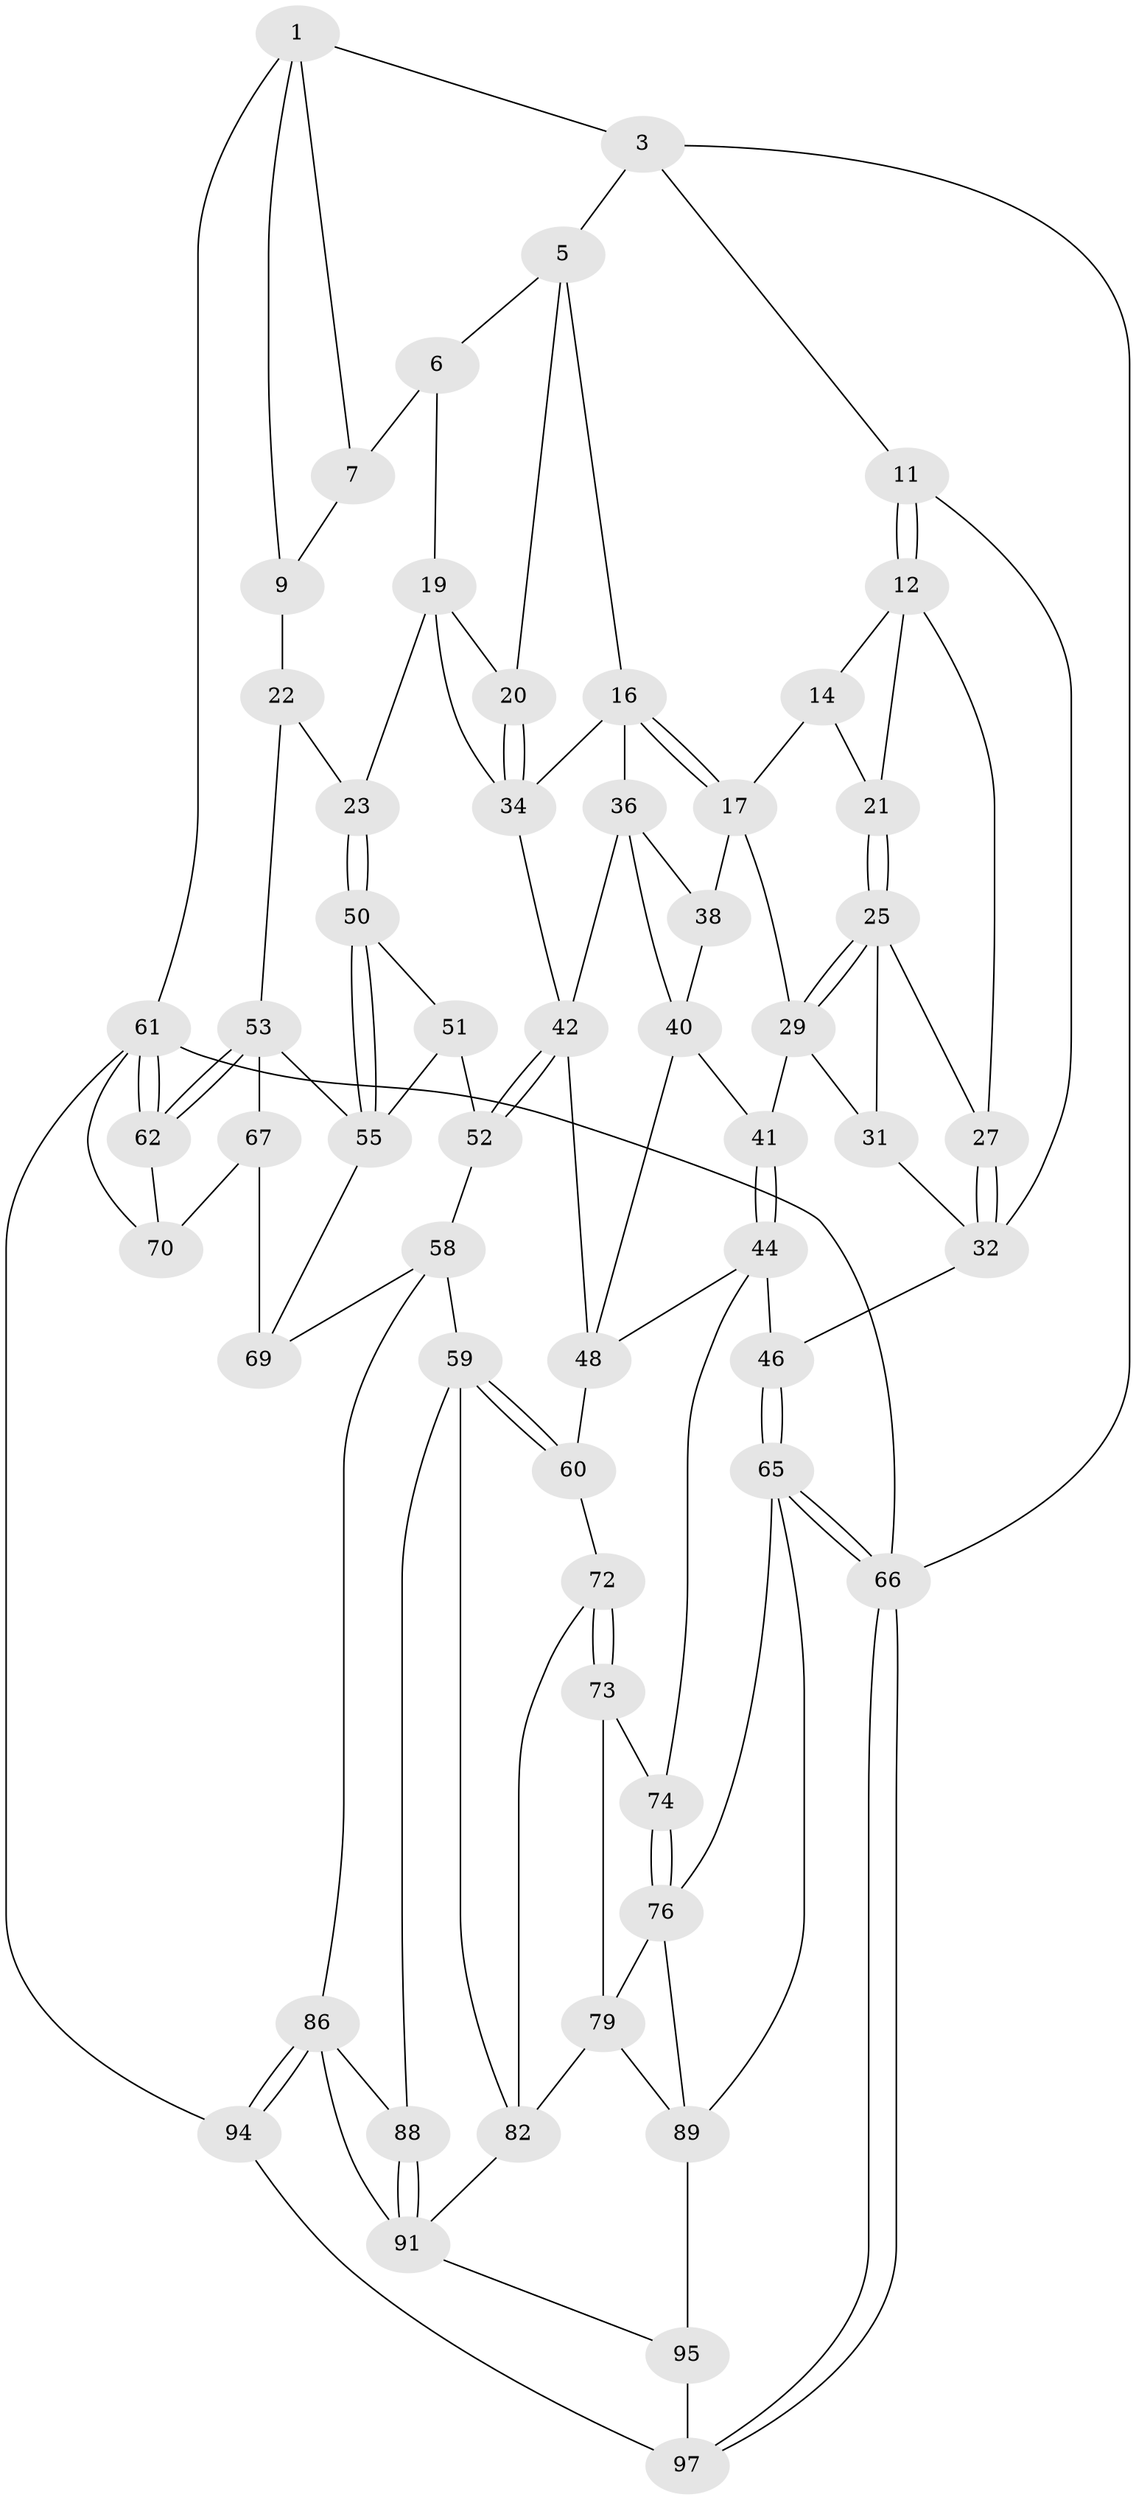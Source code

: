 // Generated by graph-tools (version 1.1) at 2025/52/02/27/25 19:52:39]
// undirected, 58 vertices, 122 edges
graph export_dot {
graph [start="1"]
  node [color=gray90,style=filled];
  1 [pos="+1+0",super="+2"];
  3 [pos="+0+0",super="+4"];
  5 [pos="+0.35560366926192755+0",super="+15"];
  6 [pos="+0.6694196034130782+0",super="+8"];
  7 [pos="+0.8740324708891536+0.044681139885734224"];
  9 [pos="+1+0.22173393190277407",super="+10"];
  11 [pos="+0+0.09111742201662891"];
  12 [pos="+0.02921744772343481+0.14326927339099443",super="+13"];
  14 [pos="+0.2225984293275348+0",super="+18"];
  16 [pos="+0.2545099009267989+0.19581357342729838",super="+35"];
  17 [pos="+0.25171103375328163+0.19529579013683604",super="+28"];
  19 [pos="+0.6806752143030295+0.11268030867191638",super="+24"];
  20 [pos="+0.4461625546147615+0.0916018044962807"];
  21 [pos="+0.16074234855385816+0.1829299696147833"];
  22 [pos="+0.774203950379442+0.26745802878765557",super="+49"];
  23 [pos="+0.7456189104194544+0.28795459527696227"];
  25 [pos="+0.15744732245453452+0.18765946261508964",super="+26"];
  27 [pos="+0.05181386282513834+0.16698742557801965"];
  29 [pos="+0.17858120155772275+0.2568513432776308",super="+30"];
  31 [pos="+0.1026363014180348+0.2818954267148537"];
  32 [pos="+0.09448119190659254+0.277413415125897",super="+33"];
  34 [pos="+0.4384763775081967+0.18505388981980234",super="+39"];
  36 [pos="+0.3281039678902182+0.35559226403301314",super="+37"];
  38 [pos="+0.24859879073572796+0.3324217398037262"];
  40 [pos="+0.16008222977089756+0.3393789277495043",super="+47"];
  41 [pos="+0.10827492363545226+0.29134191893010514"];
  42 [pos="+0.42795851713941774+0.3322242961480682",super="+43"];
  44 [pos="+0.026401414822331756+0.5115052841563075",super="+45"];
  46 [pos="+0+0.5158650518945495"];
  48 [pos="+0.09343293055425023+0.5014136112226065",super="+56"];
  50 [pos="+0.7685225343053916+0.38457847956573943"];
  51 [pos="+0.7208202313579354+0.420699053409147",super="+64"];
  52 [pos="+0.5704082129455805+0.49951723312556345",super="+57"];
  53 [pos="+1+0.46877418475386295",super="+54"];
  55 [pos="+0.8876704839955966+0.4838871552830418",super="+63"];
  58 [pos="+0.4405885856003284+0.6355321091559295",super="+75"];
  59 [pos="+0.37732308688051797+0.6378578427333349",super="+84"];
  60 [pos="+0.346524210861585+0.6269347071749073"];
  61 [pos="+1+1",super="+93"];
  62 [pos="+1+0.7808455702239621"];
  65 [pos="+0+0.8266838477829637",super="+77"];
  66 [pos="+0+1"];
  67 [pos="+0.9200893705500744+0.5223516948879838",super="+68"];
  69 [pos="+0.6910539818249677+0.7485189663729495"];
  70 [pos="+0.8945308103937001+0.7489911263855852",super="+71"];
  72 [pos="+0.3436398198645881+0.6298870172264077",super="+81"];
  73 [pos="+0.10647545525319821+0.6485880188170183",super="+78"];
  74 [pos="+0.04918678253889015+0.6301665046170118"];
  76 [pos="+0.059342175498157256+0.6583729402861638",super="+80"];
  79 [pos="+0.19397489793517317+0.7245495661701192",super="+83"];
  82 [pos="+0.27683072852757695+0.8114215869964192",super="+85"];
  86 [pos="+0.6287626482961727+0.8661178499664783",super="+87"];
  88 [pos="+0.4365911890547243+0.8093973731090992"];
  89 [pos="+0.11669291673824135+0.8314420401416537",super="+90"];
  91 [pos="+0.38521599031508746+0.9274625237808086",super="+92"];
  94 [pos="+0.7659326702069456+1"];
  95 [pos="+0.29192563516598696+1",super="+96"];
  97 [pos="+0+1",super="+98"];
  1 -- 7;
  1 -- 3;
  1 -- 61;
  1 -- 9;
  3 -- 11;
  3 -- 66;
  3 -- 5;
  5 -- 6;
  5 -- 16;
  5 -- 20;
  6 -- 19;
  6 -- 7;
  7 -- 9;
  9 -- 22 [weight=2];
  11 -- 12;
  11 -- 12;
  11 -- 32;
  12 -- 27;
  12 -- 21;
  12 -- 14;
  14 -- 17;
  14 -- 21;
  16 -- 17;
  16 -- 17;
  16 -- 34;
  16 -- 36;
  17 -- 29;
  17 -- 38;
  19 -- 20;
  19 -- 23;
  19 -- 34;
  20 -- 34;
  20 -- 34;
  21 -- 25;
  21 -- 25;
  22 -- 23;
  22 -- 53;
  23 -- 50;
  23 -- 50;
  25 -- 29;
  25 -- 29;
  25 -- 27;
  25 -- 31;
  27 -- 32;
  27 -- 32;
  29 -- 41;
  29 -- 31;
  31 -- 32;
  32 -- 46;
  34 -- 42;
  36 -- 40;
  36 -- 38;
  36 -- 42;
  38 -- 40;
  40 -- 41;
  40 -- 48;
  41 -- 44;
  41 -- 44;
  42 -- 52;
  42 -- 52;
  42 -- 48;
  44 -- 48;
  44 -- 74;
  44 -- 46;
  46 -- 65;
  46 -- 65;
  48 -- 60;
  50 -- 51;
  50 -- 55;
  50 -- 55;
  51 -- 52 [weight=2];
  51 -- 55;
  52 -- 58;
  53 -- 62;
  53 -- 62;
  53 -- 67;
  53 -- 55;
  55 -- 69;
  58 -- 59;
  58 -- 69;
  58 -- 86;
  59 -- 60;
  59 -- 60;
  59 -- 88;
  59 -- 82;
  60 -- 72;
  61 -- 62;
  61 -- 62;
  61 -- 66;
  61 -- 94;
  61 -- 70;
  62 -- 70;
  65 -- 66;
  65 -- 66;
  65 -- 76;
  65 -- 89;
  66 -- 97;
  66 -- 97;
  67 -- 69;
  67 -- 70 [weight=2];
  72 -- 73 [weight=2];
  72 -- 73;
  72 -- 82;
  73 -- 74;
  73 -- 79;
  74 -- 76;
  74 -- 76;
  76 -- 79;
  76 -- 89;
  79 -- 89;
  79 -- 82;
  82 -- 91;
  86 -- 94;
  86 -- 94;
  86 -- 88;
  86 -- 91;
  88 -- 91;
  88 -- 91;
  89 -- 95;
  91 -- 95;
  94 -- 97;
  95 -- 97 [weight=2];
}
